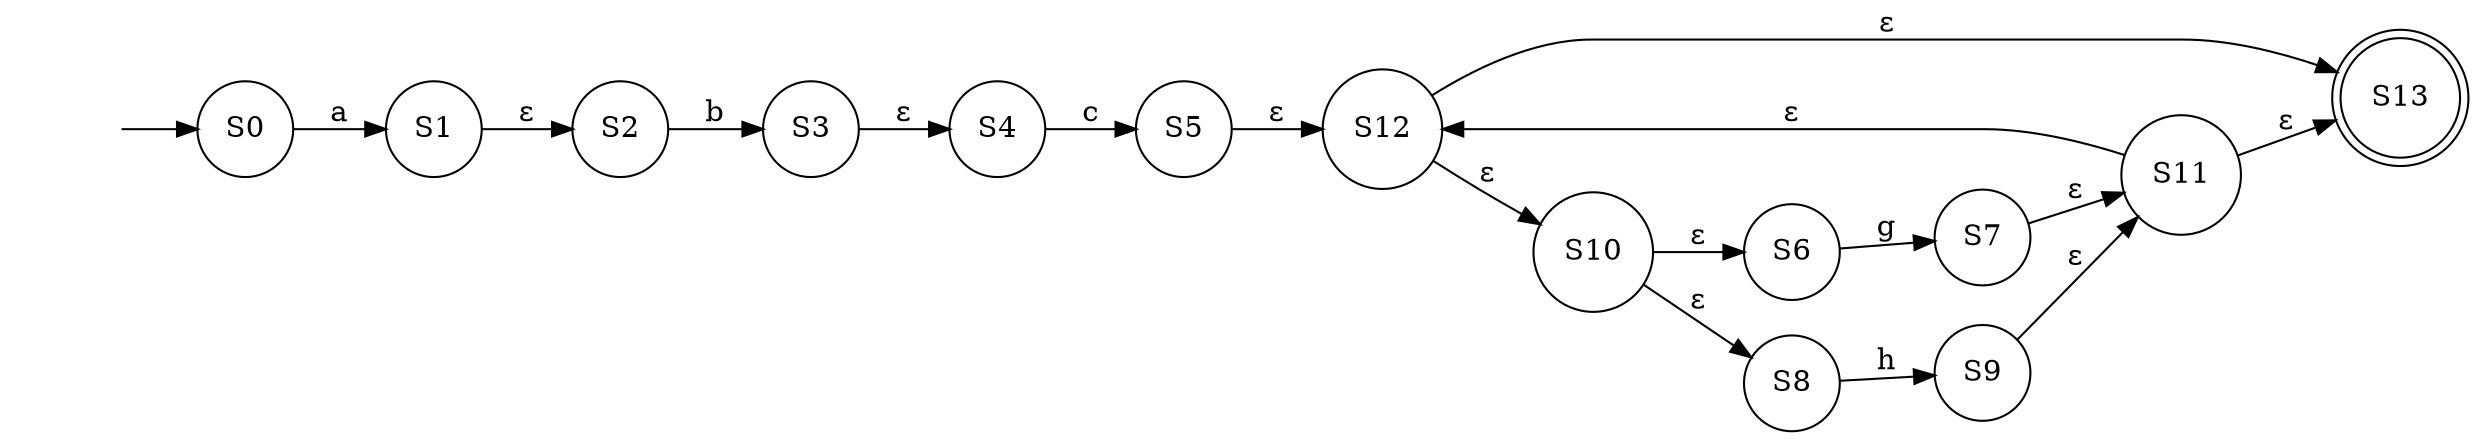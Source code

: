digraph NFA {
	graph [rankdir=LR]
	"" [label="" shape=plaintext]
	S13 [label=S13 shape=doublecircle]
	S4 [label=S4 shape=circle]
	S10 [label=S10 shape=circle]
	S7 [label=S7 shape=circle]
	S0 [label=S0 shape=circle]
	S9 [label=S9 shape=circle]
	S8 [label=S8 shape=circle]
	S3 [label=S3 shape=circle]
	S1 [label=S1 shape=circle]
	S2 [label=S2 shape=circle]
	S6 [label=S6 shape=circle]
	S5 [label=S5 shape=circle]
	S11 [label=S11 shape=circle]
	S12 [label=S12 shape=circle]
	"" -> S0 [label=""]
	S0 -> S1 [label=a]
	S1 -> S2 [label="ε"]
	S2 -> S3 [label=b]
	S3 -> S4 [label="ε"]
	S4 -> S5 [label=c]
	S5 -> S12 [label="ε"]
	S6 -> S7 [label=g]
	S7 -> S11 [label="ε"]
	S8 -> S9 [label=h]
	S9 -> S11 [label="ε"]
	S10 -> S6 [label="ε"]
	S10 -> S8 [label="ε"]
	S11 -> S12 [label="ε"]
	S11 -> S13 [label="ε"]
	S12 -> S10 [label="ε"]
	S12 -> S13 [label="ε"]
}

